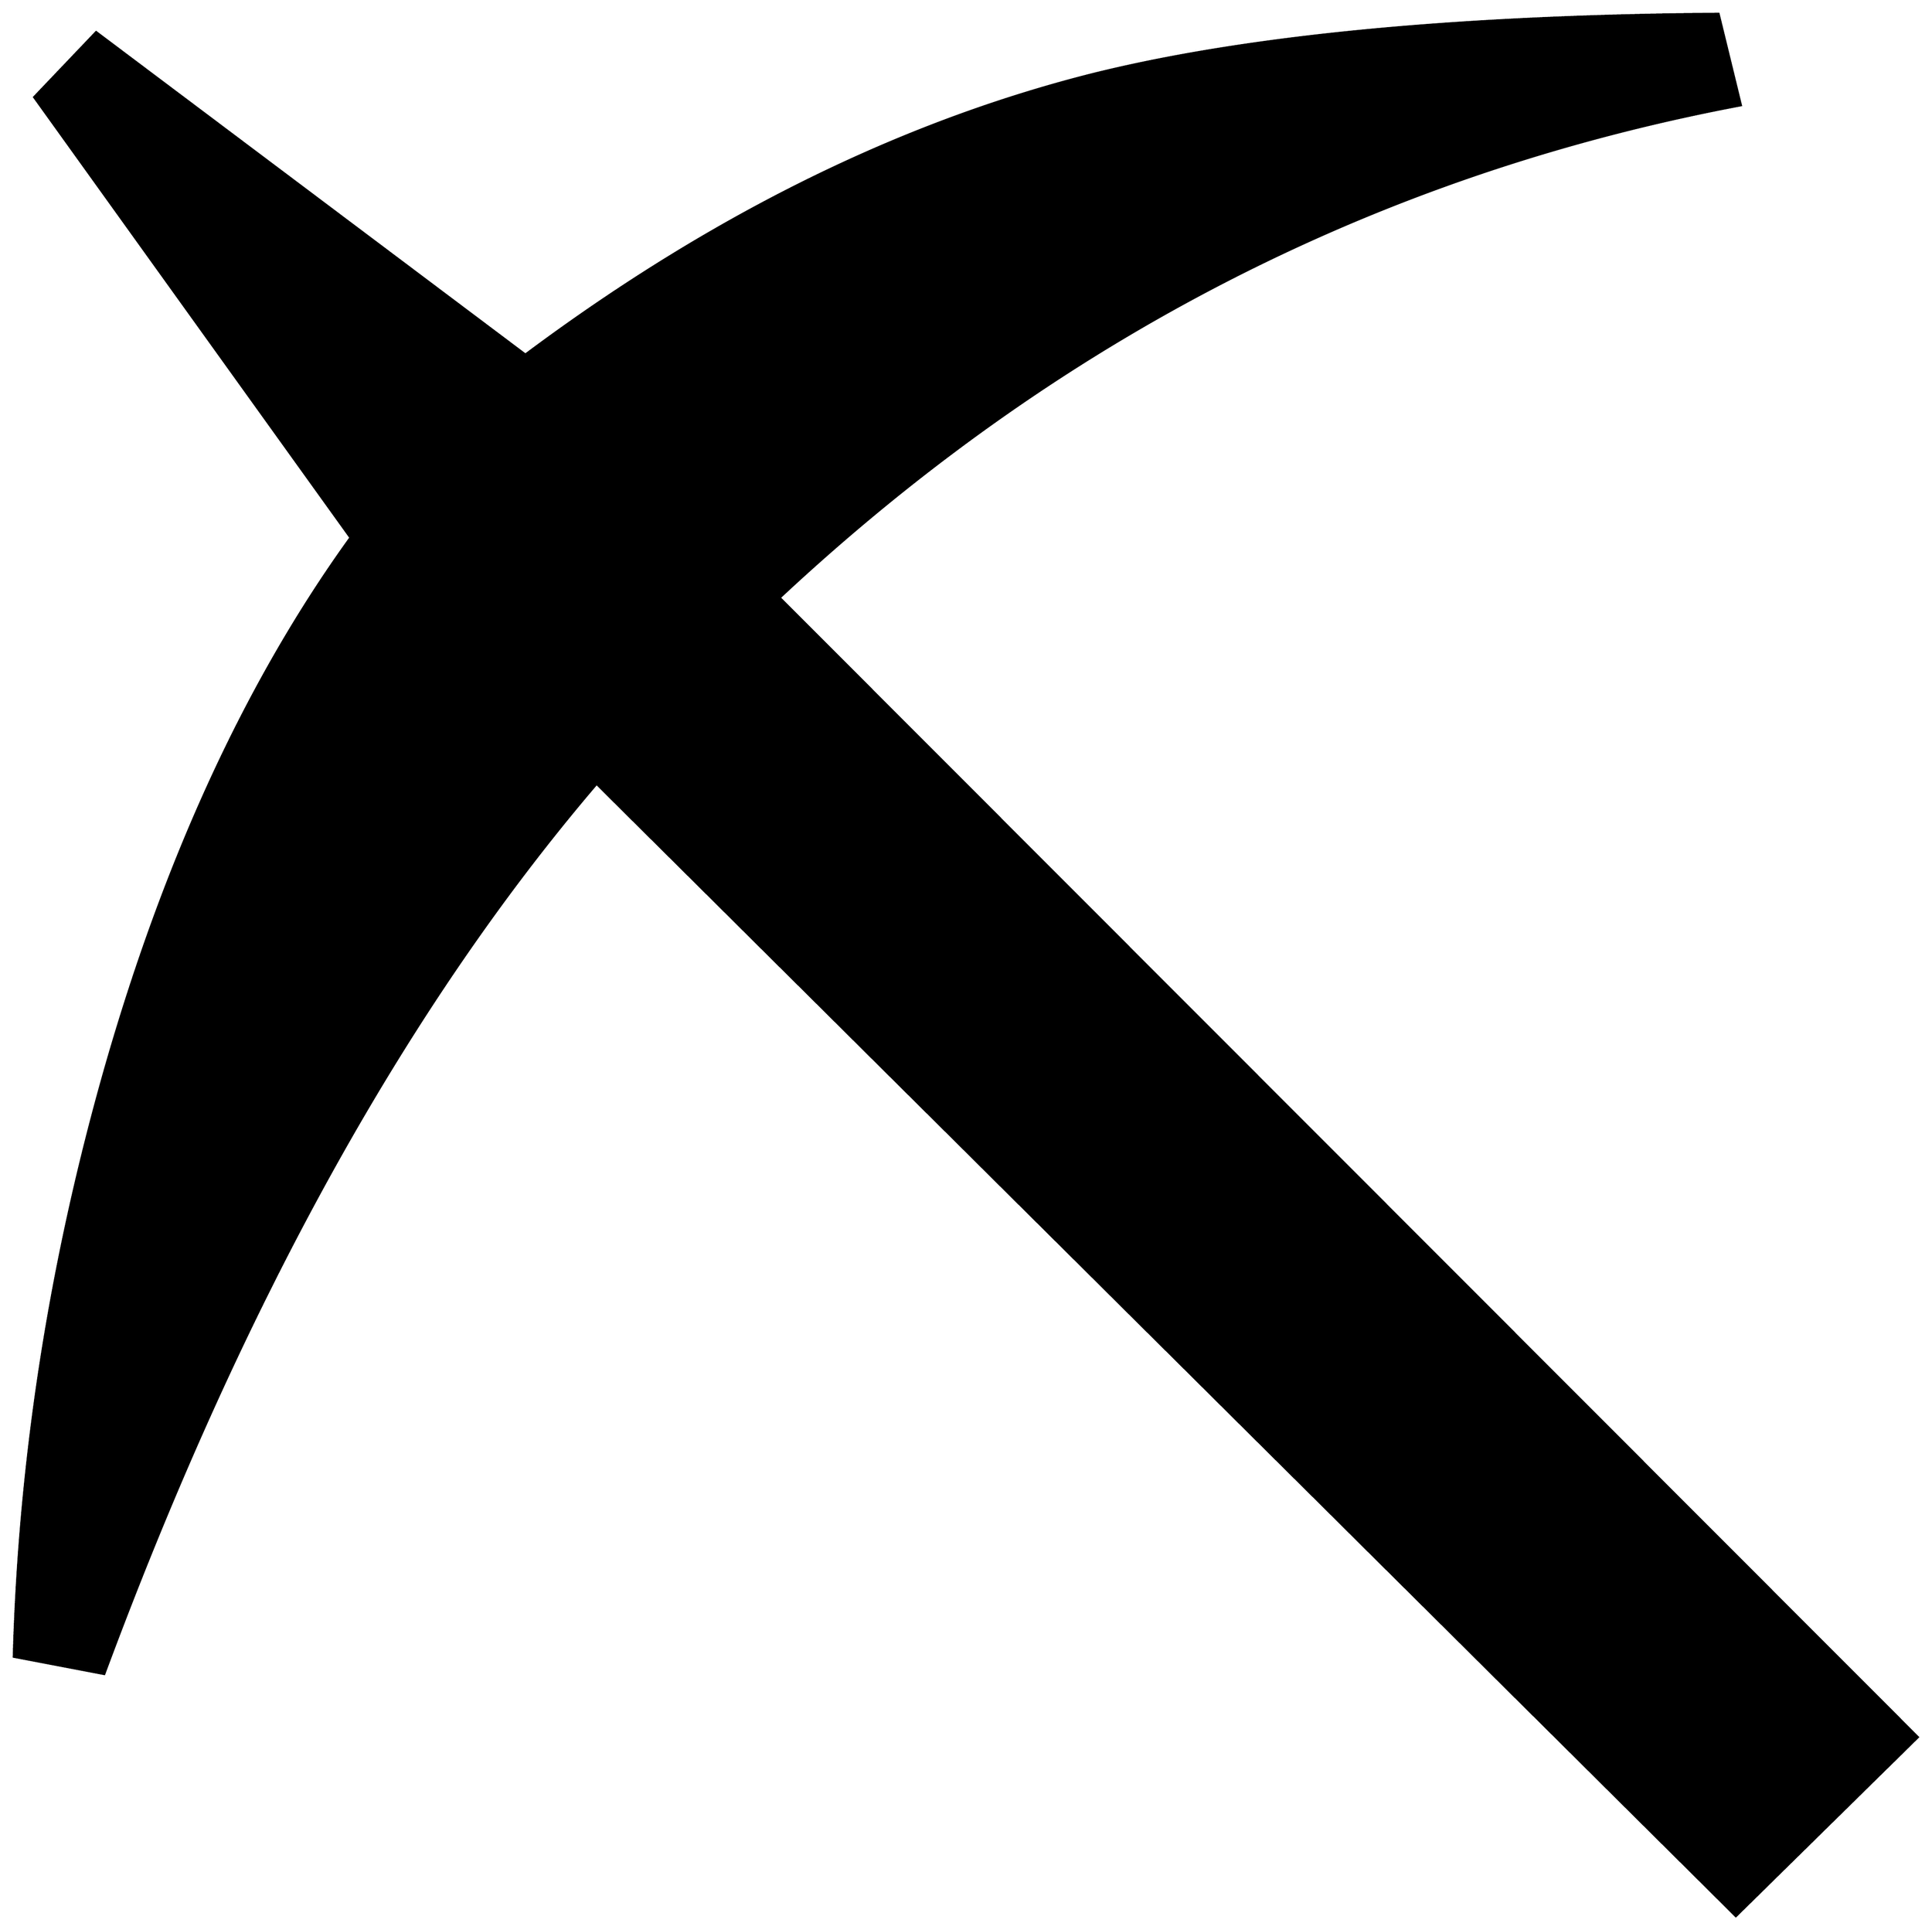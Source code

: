 


\begin{tikzpicture}[y=0.80pt, x=0.80pt, yscale=-1.0, xscale=1.0, inner sep=0pt, outer sep=0pt]
\begin{scope}[shift={(100.0,1704.0)},nonzero rule]
  \path[draw=.,fill=.,line width=1.600pt] (1960.0,179.0) --
    (1781.0,355.0) -- (661.0,-758.0) .. controls (473.0,-538.0)
    and (311.667,-246.333) .. (177.0,117.0) -- (88.0,100.0) ..
    controls (93.333,-92.667) and (123.0,-284.333) .. (177.0,-475.0)
    .. controls (236.333,-683.667) and (317.0,-858.667) ..
    (419.0,-1000.0) -- (108.0,-1433.0) -- (169.0,-1497.0) --
    (591.0,-1180.0) .. controls (772.333,-1315.333) and
    (957.333,-1407.0) .. (1146.0,-1455.0) .. controls
    (1297.333,-1493.0) and (1503.333,-1513.0) .. (1764.0,-1515.0) --
    (1786.0,-1425.0) .. controls (1429.333,-1357.667) and
    (1114.333,-1196.333) .. (841.0,-941.0) -- (1960.0,179.0) --
    cycle;
\end{scope}

\end{tikzpicture}

